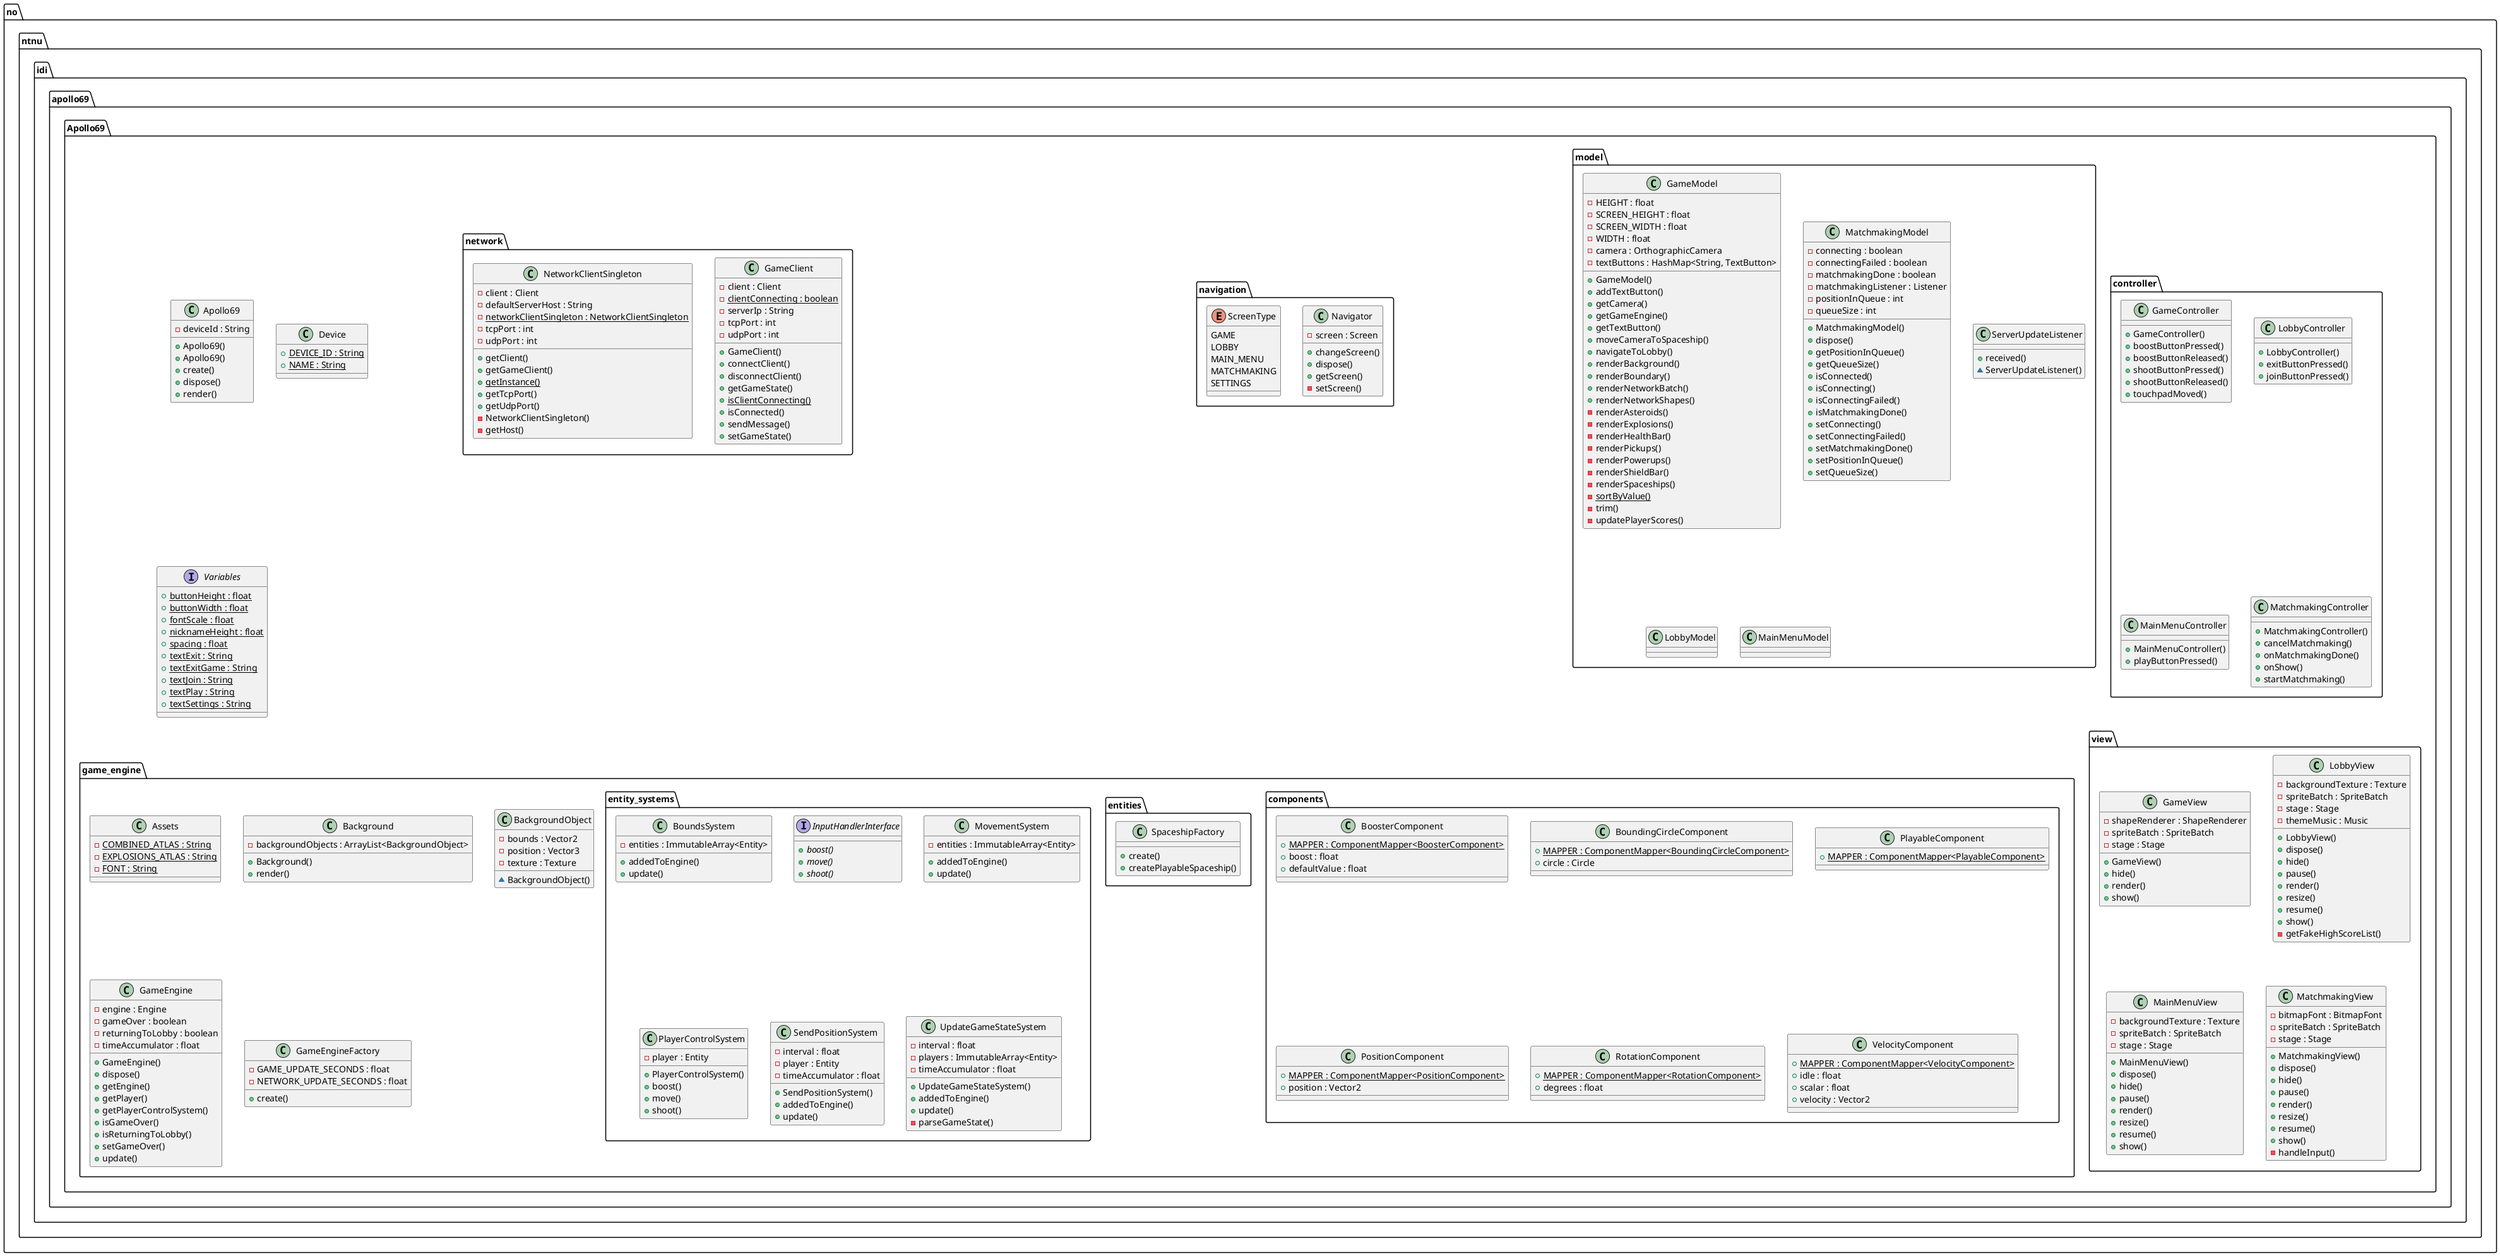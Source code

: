@startuml

    namespace no.ntnu.idi.apollo69.Apollo69 {
        class Apollo69 {
            - deviceId : String
            + Apollo69()
            + Apollo69()
            + create()
            + dispose()
            + render()
        }
        class Device {
            {static} + DEVICE_ID : String
            {static} + NAME : String
        }
        interface Variables {
            {static} + buttonHeight : float
            {static} + buttonWidth : float
            {static} + fontScale : float
            {static} + nicknameHeight : float
            {static} + spacing : float
            {static} + textExit : String
            {static} + textExitGame : String
            {static} + textJoin : String
            {static} + textPlay : String
            {static} + textSettings : String
        }

        namespace controller {
            class GameController {
                + GameController()
                + boostButtonPressed()
                + boostButtonReleased()
                + shootButtonPressed()
                + shootButtonReleased()
                + touchpadMoved()
            }
            class LobbyController {
                + LobbyController()
                + exitButtonPressed()
                + joinButtonPressed()
            }
            class MainMenuController {
                + MainMenuController()
                + playButtonPressed()
            }
            class MatchmakingController {
                + MatchmakingController()
                + cancelMatchmaking()
                + onMatchmakingDone()
                + onShow()
                + startMatchmaking()
            }
        }

        namespace model {
            class GameModel {
                - HEIGHT : float
                - SCREEN_HEIGHT : float
                - SCREEN_WIDTH : float
                - WIDTH : float
                - camera : OrthographicCamera
                - textButtons : HashMap<String, TextButton>
                + GameModel()
                + addTextButton()
                + getCamera()
                + getGameEngine()
                + getTextButton()
                + moveCameraToSpaceship()
                + navigateToLobby()
                + renderBackground()
                + renderBoundary()
                + renderNetworkBatch()
                + renderNetworkShapes()
                - renderAsteroids()
                - renderExplosions()
                - renderHealthBar()
                - renderPickups()
                - renderPowerups()
                - renderShieldBar()
                - renderSpaceships()
                {static} - sortByValue()
                - trim()
                - updatePlayerScores()
            }
            class MatchmakingModel {
                - connecting : boolean
                - connectingFailed : boolean
                - matchmakingDone : boolean
                - matchmakingListener : Listener
                - positionInQueue : int
                - queueSize : int
                + MatchmakingModel()
                + dispose()
                + getPositionInQueue()
                + getQueueSize()
                + isConnected()
                + isConnecting()
                + isConnectingFailed()
                + isMatchmakingDone()
                + setConnecting()
                + setConnectingFailed()
                + setMatchmakingDone()
                + setPositionInQueue()
                + setQueueSize()
            }
            class ServerUpdateListener {
                + received()
                ~ ServerUpdateListener()
            }
            class LobbyModel {
            }
            class MainMenuModel {
            }
        }

        namespace navigation {
            class Navigator {
                - screen : Screen
                + changeScreen()
                + dispose()
                + getScreen()
                - setScreen()
            }
            enum ScreenType {
                GAME
                LOBBY
                MAIN_MENU
                MATCHMAKING
                SETTINGS
            }
        }

        namespace network {
              class GameClient {
                  - client : Client
                  {static} - clientConnecting : boolean
                  - serverIp : String
                  - tcpPort : int
                  - udpPort : int
                  + GameClient()
                  + connectClient()
                  + disconnectClient()
                  + getGameState()
                  {static} + isClientConnecting()
                  + isConnected()
                  + sendMessage()
                  + setGameState()
              }
              class NetworkClientSingleton {
                  - client : Client
                  - defaultServerHost : String
                  {static} - networkClientSingleton : NetworkClientSingleton
                  - tcpPort : int
                  - udpPort : int
                  + getClient()
                  + getGameClient()
                  {static} + getInstance()
                  + getTcpPort()
                  + getUdpPort()
                  - NetworkClientSingleton()
                  - getHost()
              }
        }

        namespace view {
            class GameView {
                - shapeRenderer : ShapeRenderer
                - spriteBatch : SpriteBatch
                - stage : Stage
                + GameView()
                + hide()
                + render()
                + show()
            }
            class LobbyView {
                - backgroundTexture : Texture
                - spriteBatch : SpriteBatch
                - stage : Stage
                - themeMusic : Music
                + LobbyView()
                + dispose()
                + hide()
                + pause()
                + render()
                + resize()
                + resume()
                + show()
                - getFakeHighScoreList()
            }
            class MainMenuView {
                - backgroundTexture : Texture
                - spriteBatch : SpriteBatch
                - stage : Stage
                + MainMenuView()
                + dispose()
                + hide()
                + pause()
                + render()
                + resize()
                + resume()
                + show()
            }
            class MatchmakingView {
                - bitmapFont : BitmapFont
                - spriteBatch : SpriteBatch
                - stage : Stage
                + MatchmakingView()
                + dispose()
                + hide()
                + pause()
                + render()
                + resize()
                + resume()
                + show()
                - handleInput()
            }
        }

        namespace game_engine {
            class Assets {
                {static} - COMBINED_ATLAS : String
                {static} - EXPLOSIONS_ATLAS : String
                {static} - FONT : String
            }
            class Background {
              - backgroundObjects : ArrayList<BackgroundObject>
              + Background()
              + render()
            }
            class BackgroundObject {
                - bounds : Vector2
                - position : Vector3
                - texture : Texture
                ~ BackgroundObject()
            }
            class GameEngine {
                - engine : Engine
                - gameOver : boolean
                - returningToLobby : boolean
                - timeAccumulator : float
                + GameEngine()
                + dispose()
                + getEngine()
                + getPlayer()
                + getPlayerControlSystem()
                + isGameOver()
                + isReturningToLobby()
                + setGameOver()
                + update()
            }
            class GameEngineFactory {
                - GAME_UPDATE_SECONDS : float
                - NETWORK_UPDATE_SECONDS : float
                + create()
            }

            namespace components {
                class BoosterComponent {
                    {static} + MAPPER : ComponentMapper<BoosterComponent>
                    + boost : float
                    + defaultValue : float
                }
                class BoundingCircleComponent {
                    {static} + MAPPER : ComponentMapper<BoundingCircleComponent>
                    + circle : Circle
                }
                class PlayableComponent {
                    {static} + MAPPER : ComponentMapper<PlayableComponent>
                }
                class PositionComponent {
                    {static} + MAPPER : ComponentMapper<PositionComponent>
                    + position : Vector2
                }
                class RotationComponent {
                    {static} + MAPPER : ComponentMapper<RotationComponent>
                    + degrees : float
                }
                class VelocityComponent {
                    {static} + MAPPER : ComponentMapper<VelocityComponent>
                    + idle : float
                    + scalar : float
                    + velocity : Vector2
                }
            }

            namespace entities {
                class SpaceshipFactory {
                    + create()
                    + createPlayableSpaceship()
                }
            }

            namespace entity_systems {
                class BoundsSystem {
                    - entities : ImmutableArray<Entity>
                    + addedToEngine()
                    + update()
                }
                interface InputHandlerInterface {
                    {abstract} + boost()
                    {abstract} + move()
                    {abstract} + shoot()
                }
                class MovementSystem {
                    - entities : ImmutableArray<Entity>
                    + addedToEngine()
                    + update()
                }
                class PlayerControlSystem {
                    - player : Entity
                    + PlayerControlSystem()
                    + boost()
                    + move()
                    + shoot()
                }
                class SendPositionSystem {
                    - interval : float
                    - player : Entity
                    - timeAccumulator : float
                    + SendPositionSystem()
                    + addedToEngine()
                    + update()
                }
                class UpdateGameStateSystem {
                    - interval : float
                    - players : ImmutableArray<Entity>
                    - timeAccumulator : float
                    + UpdateGameStateSystem()
                    + addedToEngine()
                    + update()
                    - parseGameState()
                }
            }
        }

    }

@enduml